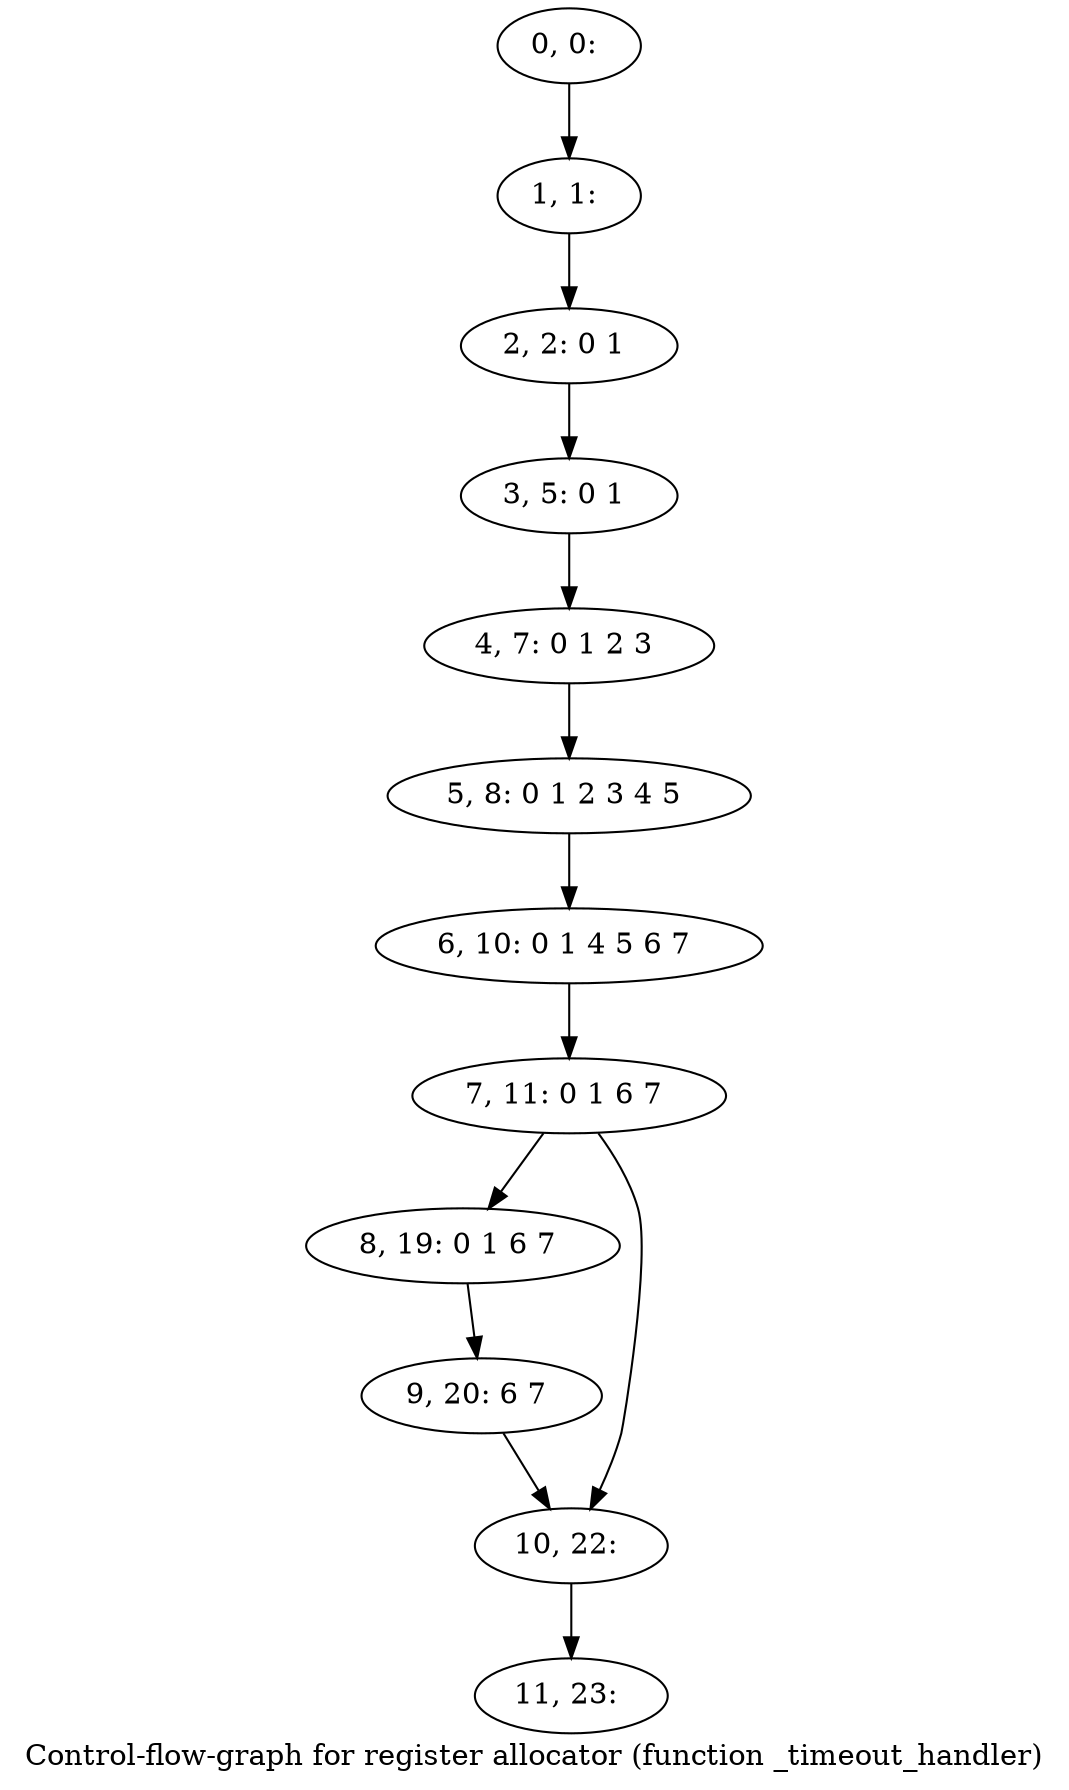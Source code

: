 digraph G {
graph [label="Control-flow-graph for register allocator (function _timeout_handler)"]
0[label="0, 0: "];
1[label="1, 1: "];
2[label="2, 2: 0 1 "];
3[label="3, 5: 0 1 "];
4[label="4, 7: 0 1 2 3 "];
5[label="5, 8: 0 1 2 3 4 5 "];
6[label="6, 10: 0 1 4 5 6 7 "];
7[label="7, 11: 0 1 6 7 "];
8[label="8, 19: 0 1 6 7 "];
9[label="9, 20: 6 7 "];
10[label="10, 22: "];
11[label="11, 23: "];
0->1 ;
1->2 ;
2->3 ;
3->4 ;
4->5 ;
5->6 ;
6->7 ;
7->8 ;
7->10 ;
8->9 ;
9->10 ;
10->11 ;
}
